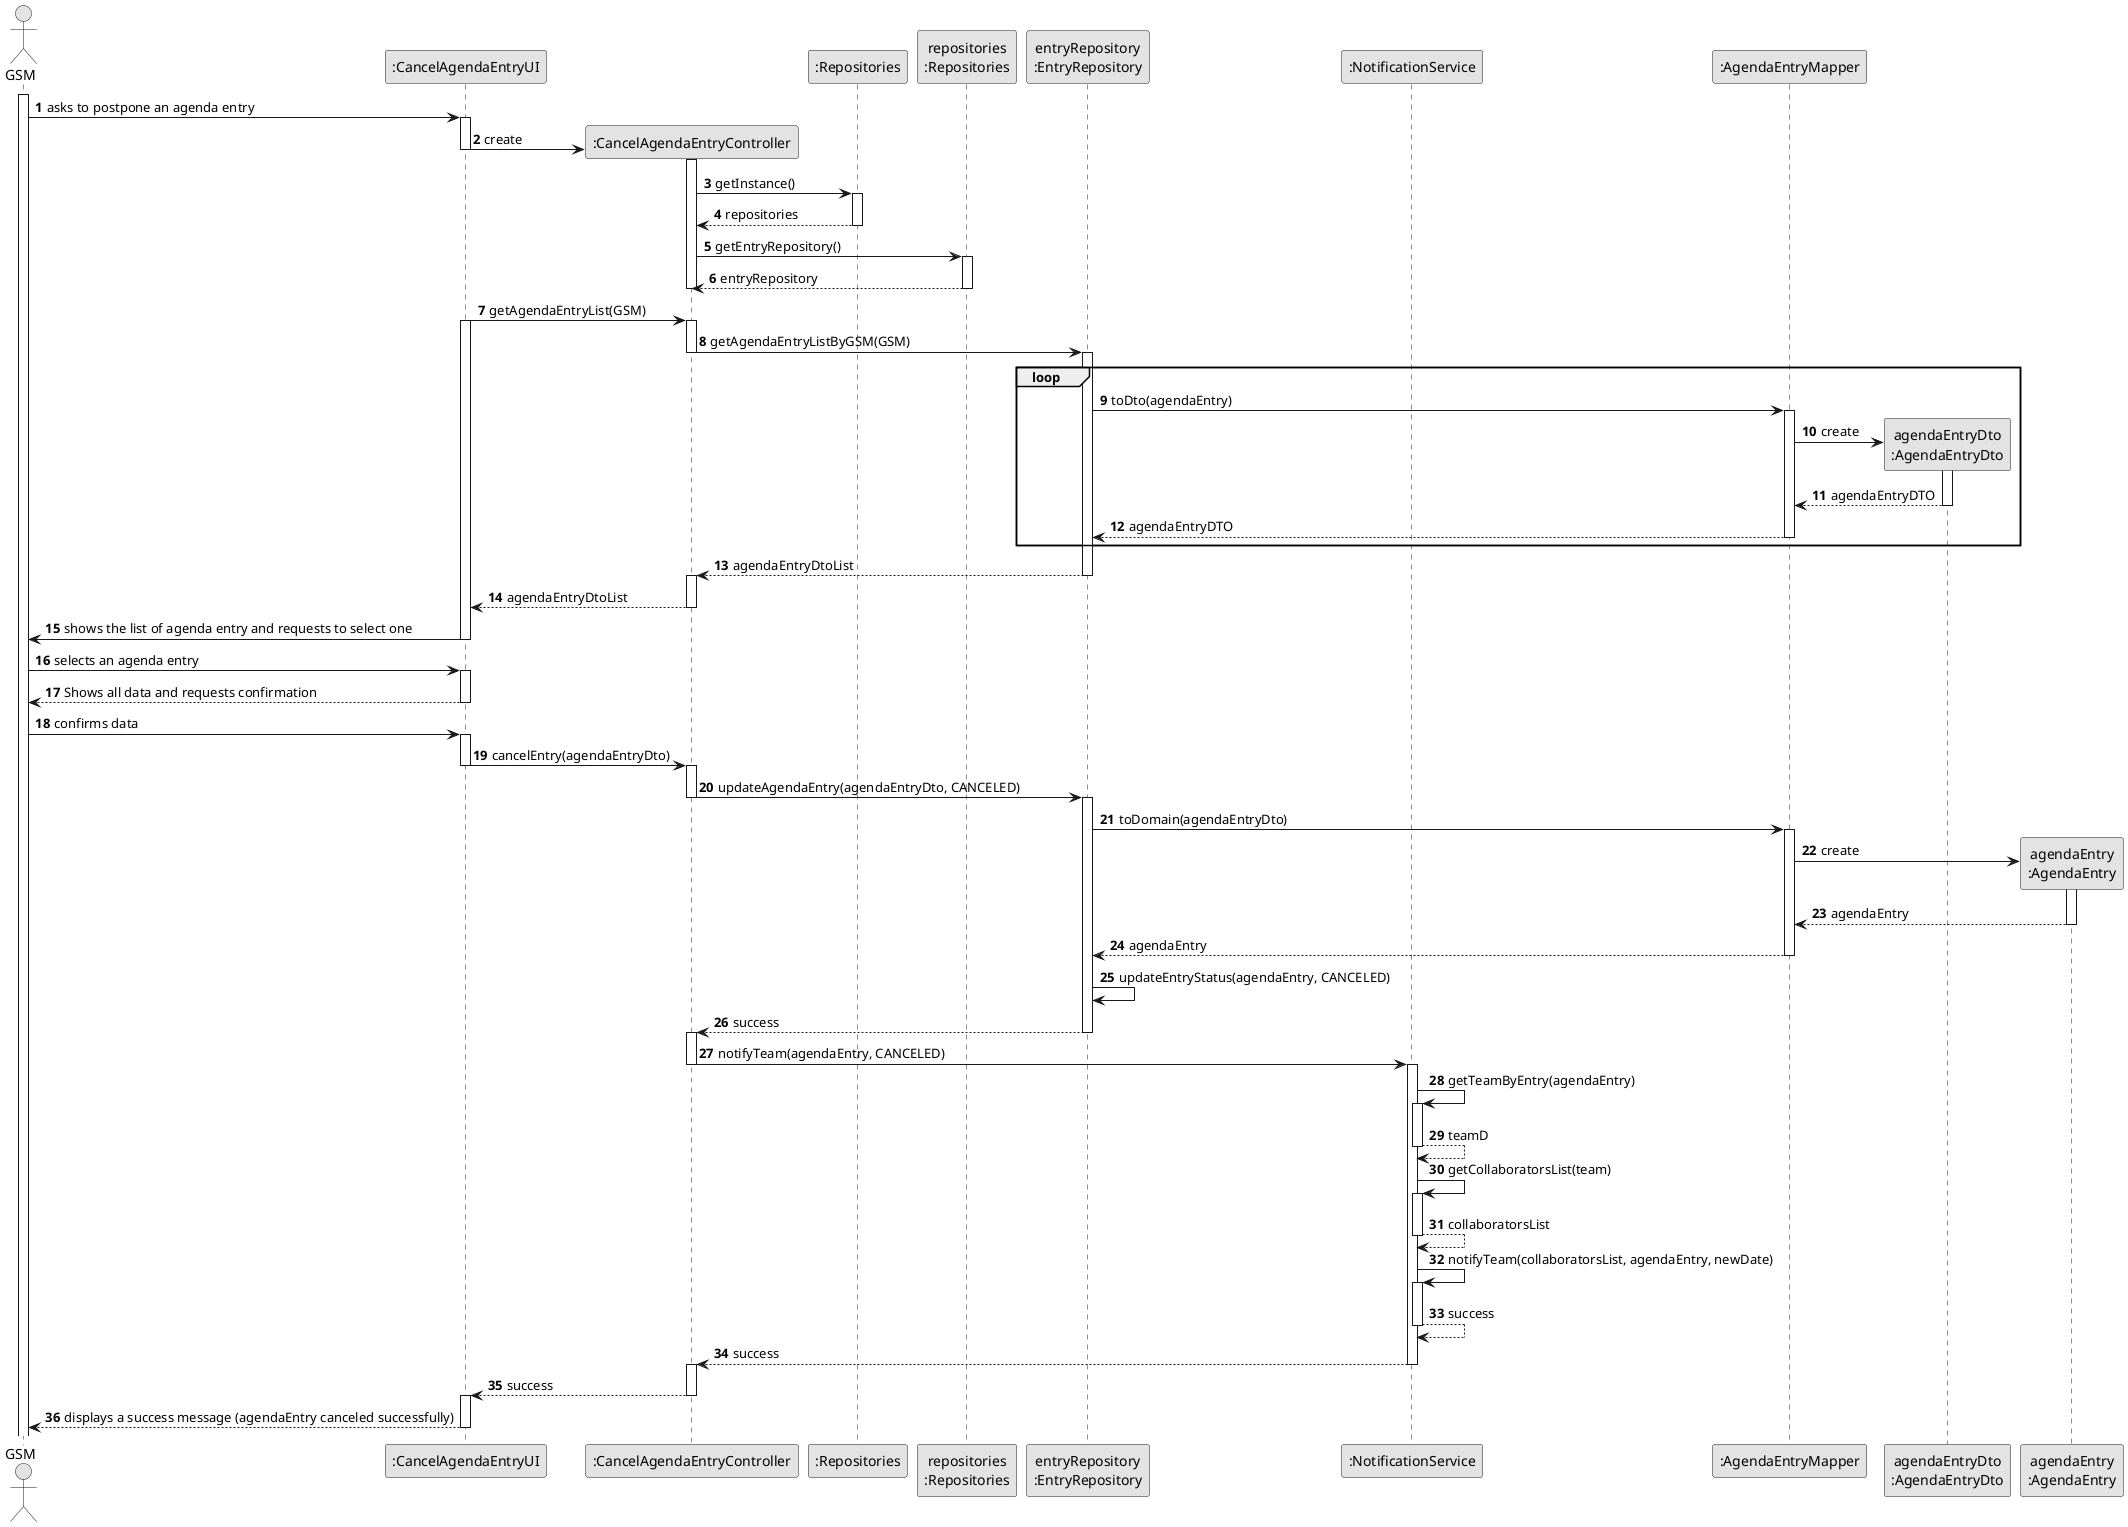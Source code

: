 @startuml
skinparam monochrome true
skinparam packageStyle rectangle
skinparam shadowing false

autonumber

actor "GSM" as GSM
participant ":CancelAgendaEntryUI" as UI
participant ":CancelAgendaEntryController" as CTRL
participant ":Repositories" as RepositorySingleton
participant "repositories\n:Repositories" as PLAT
participant "entryRepository\n:EntryRepository" as EntryRepo
participant ":NotificationService" as NotificationService
participant ":AgendaEntryMapper" as AgendaEntryMapper
participant "agendaEntryDto\n:AgendaEntryDto" as AgendaEntryDto
participant "agendaEntry\n:AgendaEntry" as AgendaEntry



activate GSM

    GSM -> UI : asks to postpone an agenda entry
    activate UI

        UI -> CTRL **: create
        deactivate UI
        activate CTRL

            CTRL -> RepositorySingleton : getInstance()
            activate RepositorySingleton

                RepositorySingleton --> CTRL : repositories
            deactivate RepositorySingleton

            CTRL -> PLAT : getEntryRepository()
            activate PLAT

                PLAT --> CTRL : entryRepository
            deactivate PLAT

             deactivate CTRL

        deactivate UI

        UI -> CTRL: getAgendaEntryList(GSM)
        activate UI
        activate CTRL

            CTRL -> EntryRepo: getAgendaEntryListByGSM(GSM)
            deactivate CTRL
            activate EntryRepo

            loop

            EntryRepo -> AgendaEntryMapper : toDto(agendaEntry)
            activate AgendaEntryMapper

                AgendaEntryMapper -> AgendaEntryDto** : create
                activate AgendaEntryDto

                AgendaEntryDto --> AgendaEntryMapper : agendaEntryDTO
                deactivate AgendaEntryDto

            AgendaEntryMapper --> EntryRepo : agendaEntryDTO
            deactivate AgendaEntryMapper
            end

            EntryRepo --> CTRL : agendaEntryDtoList
            deactivate EntryRepo
            activate CTRL

            CTRL --> UI : agendaEntryDtoList
        deactivate CTRL

        UI -> GSM : shows the list of agenda entry and requests to select one
    deactivate UI

    GSM -> UI : selects an agenda entry
    activate UI

    UI --> GSM : Shows all data and requests confirmation
    deactivate UI

    GSM -> UI: confirms data
    activate UI

        UI -> CTRL : cancelEntry(agendaEntryDto)
        deactivate UI
        activate CTRL


            CTRL -> EntryRepo : updateAgendaEntry(agendaEntryDto, CANCELED)
            deactivate CTRL
            activate EntryRepo

            EntryRepo -> AgendaEntryMapper : toDomain(agendaEntryDto)
            activate AgendaEntryMapper


                AgendaEntryMapper -> AgendaEntry** : create
                activate AgendaEntry

                AgendaEntry --> AgendaEntryMapper : agendaEntry
                deactivate AgendaEntry


            AgendaEntryMapper --> EntryRepo : agendaEntry
            deactivate AgendaEntryMapper

                EntryRepo -> EntryRepo : updateEntryStatus(agendaEntry, CANCELED)

            EntryRepo --> CTRL : success
            deactivate EntryRepo
            activate CTRL

            CTRL -> NotificationService : notifyTeam(agendaEntry, CANCELED)
            deactivate CTRL
            activate NotificationService

                NotificationService -> NotificationService : getTeamByEntry(agendaEntry)
                activate NotificationService

                NotificationService --> NotificationService : teamD
                deactivate NotificationService

                NotificationService -> NotificationService : getCollaboratorsList(team)
                activate NotificationService

                NotificationService --> NotificationService : collaboratorsList
                deactivate NotificationService

                NotificationService -> NotificationService : notifyTeam(collaboratorsList, agendaEntry, newDate)
                activate NotificationService

                NotificationService --> NotificationService : success
                deactivate NotificationService

                NotificationService --> CTRL : success
                deactivate NotificationService
        activate CTRL

        CTRL --> UI : success
    deactivate CTRL
    activate UI

    UI --> GSM : displays a success message (agendaEntry canceled successfully)
deactivate UI

@enduml
